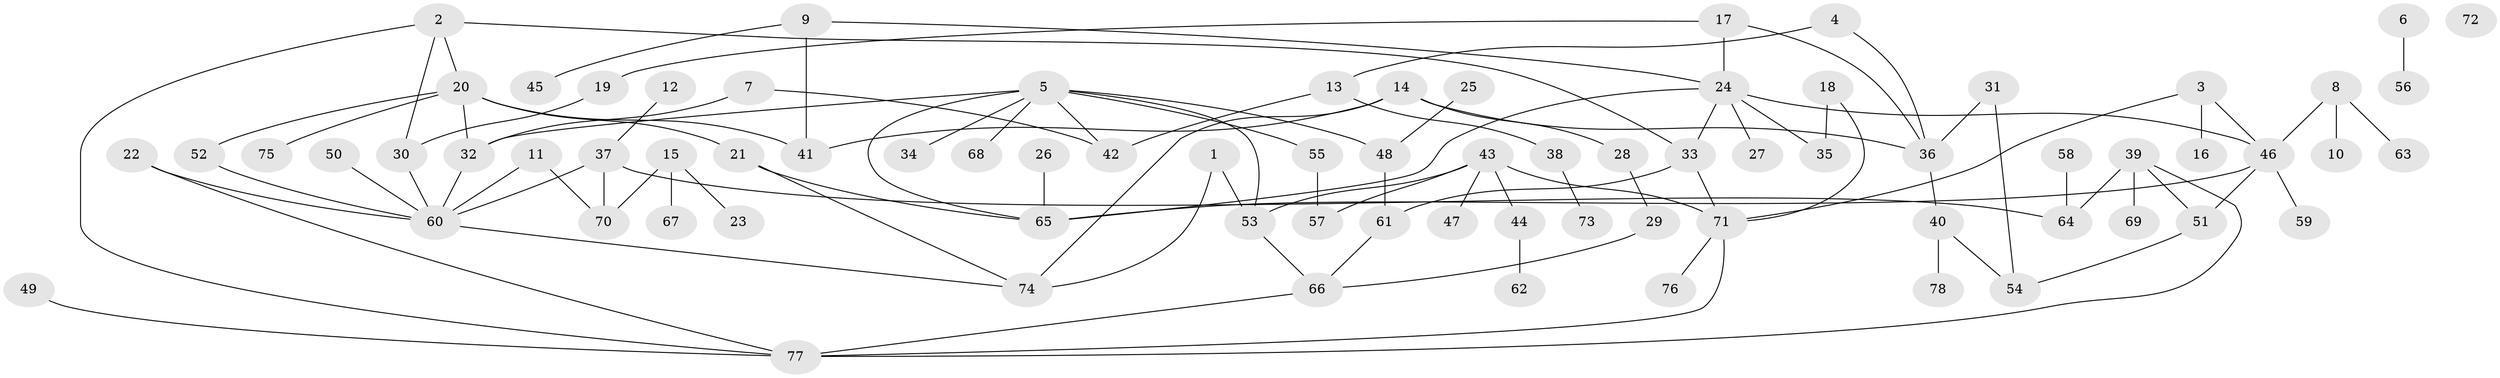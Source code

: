 // Generated by graph-tools (version 1.1) at 2025/39/03/09/25 04:39:08]
// undirected, 78 vertices, 103 edges
graph export_dot {
graph [start="1"]
  node [color=gray90,style=filled];
  1;
  2;
  3;
  4;
  5;
  6;
  7;
  8;
  9;
  10;
  11;
  12;
  13;
  14;
  15;
  16;
  17;
  18;
  19;
  20;
  21;
  22;
  23;
  24;
  25;
  26;
  27;
  28;
  29;
  30;
  31;
  32;
  33;
  34;
  35;
  36;
  37;
  38;
  39;
  40;
  41;
  42;
  43;
  44;
  45;
  46;
  47;
  48;
  49;
  50;
  51;
  52;
  53;
  54;
  55;
  56;
  57;
  58;
  59;
  60;
  61;
  62;
  63;
  64;
  65;
  66;
  67;
  68;
  69;
  70;
  71;
  72;
  73;
  74;
  75;
  76;
  77;
  78;
  1 -- 53;
  1 -- 74;
  2 -- 20;
  2 -- 30;
  2 -- 33;
  2 -- 77;
  3 -- 16;
  3 -- 46;
  3 -- 71;
  4 -- 13;
  4 -- 36;
  5 -- 32;
  5 -- 34;
  5 -- 42;
  5 -- 48;
  5 -- 53;
  5 -- 55;
  5 -- 65;
  5 -- 68;
  6 -- 56;
  7 -- 32;
  7 -- 42;
  8 -- 10;
  8 -- 46;
  8 -- 63;
  9 -- 24;
  9 -- 41;
  9 -- 45;
  11 -- 60;
  11 -- 70;
  12 -- 37;
  13 -- 38;
  13 -- 42;
  14 -- 28;
  14 -- 36;
  14 -- 41;
  14 -- 74;
  15 -- 23;
  15 -- 67;
  15 -- 70;
  17 -- 19;
  17 -- 24;
  17 -- 36;
  18 -- 35;
  18 -- 71;
  19 -- 30;
  20 -- 21;
  20 -- 32;
  20 -- 41;
  20 -- 52;
  20 -- 75;
  21 -- 65;
  21 -- 74;
  22 -- 60;
  22 -- 77;
  24 -- 27;
  24 -- 33;
  24 -- 35;
  24 -- 46;
  24 -- 65;
  25 -- 48;
  26 -- 65;
  28 -- 29;
  29 -- 66;
  30 -- 60;
  31 -- 36;
  31 -- 54;
  32 -- 60;
  33 -- 61;
  33 -- 71;
  36 -- 40;
  37 -- 60;
  37 -- 64;
  37 -- 70;
  38 -- 73;
  39 -- 51;
  39 -- 64;
  39 -- 69;
  39 -- 77;
  40 -- 54;
  40 -- 78;
  43 -- 44;
  43 -- 47;
  43 -- 53;
  43 -- 57;
  43 -- 71;
  44 -- 62;
  46 -- 51;
  46 -- 59;
  46 -- 65;
  48 -- 61;
  49 -- 77;
  50 -- 60;
  51 -- 54;
  52 -- 60;
  53 -- 66;
  55 -- 57;
  58 -- 64;
  60 -- 74;
  61 -- 66;
  66 -- 77;
  71 -- 76;
  71 -- 77;
}
